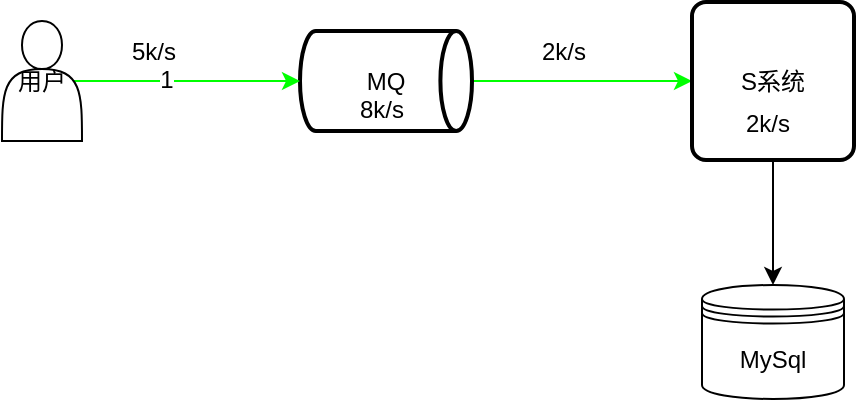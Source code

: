 <mxfile version="10.8.4"><diagram id="ivx9ckiz8LtMMxeUwJdJ" name="Page-1"><mxGraphModel dx="840" dy="447" grid="0" gridSize="10" guides="1" tooltips="1" connect="1" arrows="1" fold="1" page="1" pageScale="1" pageWidth="827" pageHeight="1169" math="0" shadow="0"><root><mxCell id="0"/><mxCell id="1" parent="0"/><mxCell id="yViTCJY4xojAxeag79k_-3" value="MySql" style="shape=datastore;whiteSpace=wrap;html=1;" vertex="1" parent="1"><mxGeometry x="429" y="444.5" width="71" height="57" as="geometry"/></mxCell><mxCell id="yViTCJY4xojAxeag79k_-14" style="edgeStyle=orthogonalEdgeStyle;curved=1;orthogonalLoop=1;jettySize=auto;html=1;exitX=1;exitY=0.5;exitDx=0;exitDy=0;exitPerimeter=0;strokeColor=#00ff00;" edge="1" parent="1" source="yViTCJY4xojAxeag79k_-4" target="yViTCJY4xojAxeag79k_-9"><mxGeometry relative="1" as="geometry"/></mxCell><mxCell id="yViTCJY4xojAxeag79k_-4" value="MQ" style="strokeWidth=2;html=1;shape=mxgraph.flowchart.direct_data;whiteSpace=wrap;" vertex="1" parent="1"><mxGeometry x="228" y="317.5" width="86" height="50" as="geometry"/></mxCell><mxCell id="yViTCJY4xojAxeag79k_-18" style="edgeStyle=orthogonalEdgeStyle;curved=1;orthogonalLoop=1;jettySize=auto;html=1;exitX=0.5;exitY=1;exitDx=0;exitDy=0;entryX=0.5;entryY=0;entryDx=0;entryDy=0;" edge="1" parent="1" source="yViTCJY4xojAxeag79k_-9" target="yViTCJY4xojAxeag79k_-3"><mxGeometry relative="1" as="geometry"/></mxCell><mxCell id="yViTCJY4xojAxeag79k_-9" value="S系统" style="rounded=1;whiteSpace=wrap;html=1;absoluteArcSize=1;arcSize=14;strokeWidth=2;" vertex="1" parent="1"><mxGeometry x="424" y="303" width="81" height="79" as="geometry"/></mxCell><mxCell id="yViTCJY4xojAxeag79k_-11" style="edgeStyle=orthogonalEdgeStyle;curved=1;orthogonalLoop=1;jettySize=auto;html=1;exitX=0.9;exitY=0.5;exitDx=0;exitDy=0;exitPerimeter=0;entryX=0;entryY=0.5;entryDx=0;entryDy=0;entryPerimeter=0;strokeColor=#00ff00;" edge="1" parent="1" source="yViTCJY4xojAxeag79k_-2" target="yViTCJY4xojAxeag79k_-4"><mxGeometry relative="1" as="geometry"/></mxCell><mxCell id="yViTCJY4xojAxeag79k_-12" value="&lt;font color=&quot;#000000&quot;&gt;1&lt;/font&gt;" style="text;html=1;resizable=0;points=[];align=center;verticalAlign=middle;labelBackgroundColor=#ffffff;fontColor=#00FF00;" vertex="1" connectable="0" parent="yViTCJY4xojAxeag79k_-11"><mxGeometry x="-0.197" y="1" relative="1" as="geometry"><mxPoint as="offset"/></mxGeometry></mxCell><mxCell id="yViTCJY4xojAxeag79k_-2" value="用户" style="shape=actor;whiteSpace=wrap;html=1;" vertex="1" parent="1"><mxGeometry x="79" y="312.5" width="40" height="60" as="geometry"/></mxCell><mxCell id="yViTCJY4xojAxeag79k_-13" value="5k/s" style="text;html=1;resizable=0;points=[];autosize=1;align=left;verticalAlign=top;spacingTop=-4;" vertex="1" parent="1"><mxGeometry x="142" y="317.5" width="32" height="14" as="geometry"/></mxCell><mxCell id="yViTCJY4xojAxeag79k_-17" value="2k/s" style="text;html=1;resizable=0;points=[];autosize=1;align=left;verticalAlign=top;spacingTop=-4;" vertex="1" parent="1"><mxGeometry x="347" y="317.5" width="32" height="14" as="geometry"/></mxCell><mxCell id="yViTCJY4xojAxeag79k_-32" value="&lt;font color=&quot;#000000&quot;&gt;8k/s&lt;/font&gt;" style="text;html=1;resizable=0;points=[];autosize=1;align=left;verticalAlign=top;spacingTop=-4;fontColor=#00FF00;" vertex="1" parent="1"><mxGeometry x="255.5" y="346.5" width="32" height="14" as="geometry"/></mxCell><mxCell id="yViTCJY4xojAxeag79k_-33" value="&lt;font color=&quot;#000000&quot;&gt;2k/s&lt;/font&gt;" style="text;html=1;resizable=0;points=[];autosize=1;align=left;verticalAlign=top;spacingTop=-4;fontColor=#00FF00;" vertex="1" parent="1"><mxGeometry x="448.5" y="353.5" width="32" height="14" as="geometry"/></mxCell></root></mxGraphModel></diagram></mxfile>